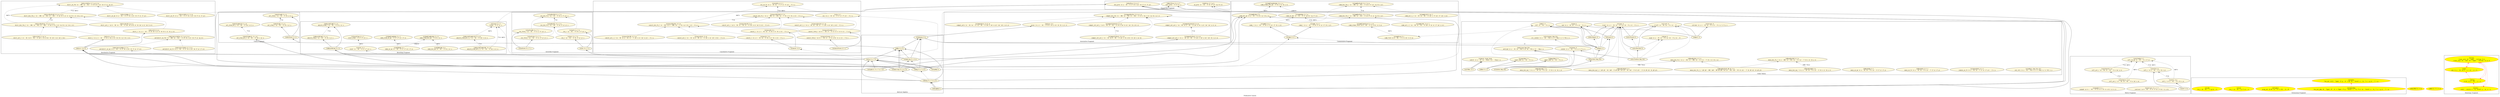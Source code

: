 digraph Is {
  label = "Predicative Classes"
  rankdir = BT

  node [fontname = monospace, style = filled, fillcolor = cornsilk]
  edge [fontname = monospace]

  // IsProper [label = "\N X\nproper (x : A) : X x x"]

  subgraph cluster_order_theory_classes {
    label = "Order Theory"

  IsAntisym [label = "\N Xeq Xle\nantisym (x y : A) (a : Xle x y) (b : Xle y x) : Xeq x y"]
  IsAsym [label = "\N X\nasym (x y : A) (a : X x y) (b : X y x) : 0"]
  IsCohRels [label = "\N Xeq Xle Xlt\ncoh_rels (x y : A) : Xle x y <-> Xeq x y \\/ Xlt x y"]
  IsComonoUnFn [label = "\N X Y f\ncomono_un_fn (x y : A) (a : Y (f x) (f y)) : X x y"]
  IsConnex [label = "\N X\nconnex (x y : A) : X x y \\/ X y x"]
  IsCotrans [label = "\N X\ncotrans (x y z : A) (a : X x z) : X x y \\/ X y z"]
  IsIrrefl [label = "\N X\nirrefl (x : A) (a : X x x) : 0"]
  IsLowerBnd [label = "\N X x\nlower_bnd (y : A) : X x y"]
  IsMonoUnFn [label = "\N X Y f\nmono_un_fn (x y : A) (a : X x y) : Y (f x) (f y)"]
  IsMonoUnOp [label = "\N X f\nmono_un_op (x y : A) (a : X x y) : X (f x) (f y)"]
  IsMonoBinFnL [label = "\N X Y k\nmono_bin_fn_l (x y : A1) (z : A0) (a : X x y) : Y (k z x) (k z y)"]
  IsMonoBinFnLR [label = "\N X0 X1 Y k\nmono_bin_fn_l_r (x0 y0 : A0) (a0 : X0 x0 y0) (x1 y1 : A1) (a1 : X1 x1 y1) : Y (k x0 x1) (k y0 y1)"]
  IsMonoBinFnR [label = "\N X Y k\nmono_bin_fn_r (x y : A0) (z : A1) (a : X x y) : Y (k x z) (k y z)"]
  IsMonoBinOpL [label = "\N X k\nmono_bin_op_l (x y z : A) (a : X x y) : X (k z x) (k z y)"]
  IsMonoBinOpLR [label = "\N X k\nmono_bin_op_l_r (x0 y0 : A) (a0 : X x0 y0) (x1 y1 : A) (a1 : X x1 y1) : X (k x0 x1) (k y0 y1)"]
  IsMonoBinOpR [label = "\N X k\nmono_bin_op_r (x y z : A) (a : X x y) : X (k x z) (k y z)"]
  IsRefl [label = "\N X\nrefl (x : A) : X x x"]
  IsStrConnex [label = "\N Xeq Xle\nstr_connex (x y : A) : Xle x y \\/ Xeq x y \\/ Xle y x"]
  IsSubrel [label = "\N Xsub Xsup\nsubrel (x y : A) (a : Xsub x y) : Xsup x y"]
  IsSym [label = "\N X\nsym (x y : A) (a : X x y) : X y x"]
  IsTrans [label = "\N X\ntrans (x y z : A) (a : X x y) (b : X y z) : X x z"]
  IsUpperBnd [label = "\N X x\nupper_bnd (y : A) : X y x"]

    IsApart [label = "\N X"]
    IsEquiv [label = "\N X"]
    IsPartEquiv [label = "\N X"]
    IsPartOrd [label = "\N Xeq Xle"]
    IsPreord [label = "\N X"]
    IsStrPartOrd [label = "\N X"]
    IsStrPreord [label = "\N X"]
    IsStrTotOrd [label = "\N Xeq Xle"]
    IsTotOrd [label = "\N Xeq Xle"]
    IsBnd [label = "\N X x y"]
    IsIffRel [label = "\N X Y"]
  }

  subgraph cluster_cancel {
  label = "Cancellative Fragment"
  IsCancelBinFnL [label = "\N X Y k\ncancel_bin_fn_l (x : A1) (y z : A0) (a : Y (k x y) (k x z)) : X y z"]
  IsCancelBinFnR [label = "\N X Y k\ncancel_bin_fn_r (x y : A0) (z : A1) (a : Y (k x z) (k y z)) : X x y"]
  IsCancelActL [label = "\N X al\ncancel_act_l (x : A) (a b : B) (s : X (al x a) (al x b)) : X a b"]
  IsCancelActLR [label = "\N X Y al\ncancel_act_l_r (x y : A) (a : B) (s : Y (al x a) (al y a)) : X x y"]
  IsCancelActR [label = "\N X ar\ncancel_act_r (a b : B) (x : A) (s : X (ar a x) (ar b x)) : X a b"]
  IsCancelActRL [label = "\N X Y ar\ncancel_act_r_l (a : B) (x y : A) (s : Y (ar a x) (ar a y)) : X x y"]
  IsCancelFormL [label = "\N X Y s\ncancel_form_l (a b c : B) (t : X (s a b) (s a c)) : Y b c"]
  IsCancelFormR [label = "\N X Y s\ncancel_form_r (a b c : B) (t : X (s a c) (s b c)) : Y a b"]
  IsCancelL [label = "\N X k\ncancel_l (x y z : A) (a : X (k x y) (k x z)) : X y z"]
  IsCancelR [label = "\N X k\ncancel_r (x y z : A) (a : X (k x z) (k y z)) : X x y"]
  IsInj [label = "\N X f\ninj (x y : A) (a : X (f x) (f y)) : X x y"]
  IsInjUnFn [label = "\N X Y f\ninj_un_fn (x y : A) (a : Y (f x) (f y)) : X x y"]
    IsCancel [label = "\N X k"]
    IsCancelForm [label = "\N X Y s"]
  }

  subgraph cluster_assoc {
  label = "Associative Fragment"
  IsAssoc [label = "\N X k\nassoc (x y z : A) : X (k x (k y z)) (k (k x y) z)"]
  IsCompatExtActL [label = "\N X k al\ncompat_ext_act_l (x y : A) (a : B) : X (al x (al y a)) (al (k x y) a)"]
  IsCompatExtActR [label = "\N X k ar\ncompat_ext_act_r (a : B) (x y : A) : X (ar a (k x y)) (ar (ar a x) y)"]
  IsCompatIntActL [label = "\N X k al\ncompat_int_act_l (x : A) (a b : B) : X (al x (k a b)) (k (al x a) b)"]
  IsCompatIntActR [label = "\N X k ar\ncompat_int_act_r (a b : B) (x : A) : X (k a (ar b x)) (ar (k a b) x)"]
  IsCompatActs [label = "\N X al ar\ncompat_acts (x : A) (a : C) (y : B) : X (al x (ar a y)) (ar (al x a) y)"]
  IsCompatBinFns [label = "\N X k m n p\ncompat_bin_fns (x : A0) (y : A1) (z : A2) : X (n x (m y z)) (p (k x y) z)"]
  }

  subgraph cluster_distr {
  label = "Distributive Fragment"
  IsDistrUnFns [label = "\N X f g k h m\ndistr_un_fns (x : A0) (y : A1) : X (h (k x y)) (m (f x) (g y))"]
  IsDistrUnFn [label = "\N X f k m\ndistr_un_fn (x y : A) : X (f (k x y)) (m (f x) (f y))"]
  IsDistrUnOp [label = "\N X f k\ndistr_un_op (x y : A) : X (f (k x y)) (k (f x) (f y))"]
  IsAntidistrUnFns [label = "\N X f g k h m\nantidistr_un_fns (x : A0) (y : A1) : X (h (k x y)) (m (f y) (g x))"]
  IsAntidistrUnFn [label = "\N X f k m\nantidistr_un_fn (x y : A) : X (f (k x y)) (m (f y) (f x))"]
  IsAntidistrUnOp [label = "\N X f k\nantidistr_un_op (x y : A) : X (f (k x y)) (k (f y) (f x))"]
  IsDistrBinFnsL [label = "\N X k m n p q\ndistr_bin_fns_l (x : A0) (y : A1) (z : A2) : X (p x (n y z)) (q (k x y) (m x z))"]
  IsDistrBinFnsR [label = "\N X k m n p q\ndistr_bin_fns_r (x : A0) (y : A1) (z : A2) : X (p (n x y) z) (q (k x z) (m y z))"]
  IsDistrActL [label = "\N X al k\ndistr_act_l (x : A) (a b : B) : X (al x (k a b)) (k (al x a) (al x b))"]
  IsDistrActR [label = "\N X ar k\ndistr_act_r (a b : B) (x : A) : X (ar (k a b) x) (k (ar a x) (ar b x))"]
  IsDistrL [label = "\N X k m\ndistr_l (x y z : A) : X (k x (m y z)) (m (k x y) (k x z))"]
  IsDistrR [label = "\N X k m\ndistr_r (x y z : A) : X (k (m x y) z) (m (k x z) (k y z))"]
    IsDistr [label = "\N X k m"]
  }

  subgraph cluster_inv {
  label = "Invertible Fragment"
  IsInvBinFnL [label = "\N X x f k\ninv_bin_fn_l (y : A) : X (k (f y) y) x"]
  IsInvBinFnR [label = "\N X x f k\ninv_bin_fn_r (y : A) : X (k y (f y)) x"]
  IsInvFormL [label = "\N X x f s\ninv_form_l (y : A) : X (s (f y) y) x"]
  IsInvFormR [label = "\N X x f s\ninv_form_r (y : A) : X (s y (f y)) x"]
  IsInvL [label = "\N X x f k\ninv_l (y : A) : X (k (f y) y) x"]
  IsInvR [label = "\N X x f k\ninv_r (y : A) : X (k y (f y)) x"]
    IsInv [label = "\N X x f k"]
    IsInvForm [label = "\N X x f s"]
  }

  subgraph cluster_unl {
  label = "Unital Fragment"
  IsUnlElemActL [label = "\N X x al\nunl_elem_act_l (a : B) : X (al x a) a"]
  IsUnlElemActR [label = "\N X x ar\nunl_elem_act_r (a : B) : X (ar a x) a"]
  IsUnlElemL [label = "\N X x k\nunl_elem_l (y : A) : X (k x y) y"]
  IsUnlElemR [label = "\N X x k\nunl_elem_r (y : A) : X (k y x) y"]
    IsUnlElem [label = "\N X x k"]
  }

  subgraph cluster_absorb {
  label = "Absorbing Fragment"
  IsAbsorbElemActLR [label = "\N X a al\nabsorb_elem_act_l_r (x : A) : X (al x a) a"]
  IsAbsorbElemActRL [label = "\N X a ar\nabsorb_elem_act_r_l (x : A) : X (ar a x) a"]
  IsAbsorbElemL [label = "\N X x k\nabsorb_elem_l (y : A) : X (k x y) x"]
  IsAbsorbElemR [label = "\N X x k\nabsorb_elem_r (y : A) : X (k y x) x"]
  IsFixed [label = "\N X x f\nfixed : X (f x) x"]
  IsIdemBinOp [label = "\N X k\nidem_bin_op (x : A) : X (k x x) x"]
  IsIdemElemBinOp [label = "\N X x k\nidem_elem_bin_op : X (k x x) x"]
  IsIdemElemUnOp [label = "\N X x f\nidem_elem_un_op : X (f (f x)) (f x)"]
  IsIdemUnOp [label = "\N X f\nidem_un_op (x : A) : X (f (f x)) (f x)"]
  IsInvol [label = "\N X f\ninvol (x : A) : X (f (f x)) x"]
  IsInvolElem [label = "\N X x f\ninvol_elem : X (f (f x)) x"]
    IsAbsorbElem [label = "\N X x k"]
  }

  subgraph cluster_comm {
  label = "Commutative Fragment"
  IsComm [label = "\N X k f"]
  IsCommActLR [label = "\N X al f\ncomm_act_l_r (x : A) (a : B) : X (al x (f a)) (f (al x a))"]
  IsCommActRL [label = "\N X ar f\ncomm_act_r_l (a : B) (x : A) : X (ar (f a) x) (f (ar a x))"]
  IsCommBinFnsL [label = "\N X k f m g\ncomm_bin_fns_l (x : A0) (y : A1) : X (m (f x) y) (g (k x y))"]
  IsCommBinFnsR [label = "\N X k f m g\ncomm_bin_fns_r (x : A0) (y : A1) : X (m x (f y)) (g (k x y))"]
  IsCommBinOp [label = "\N X k\ncomm_bin_op (x y : A) : X (k x y) (k y x)"]
  IsCommElemsBinOp [label = "\N X k x y\ncomm_elems_bin_op : X (k x y) (k y x)"]
  IsCommElemsForm [label = "\N X s a b\ncomm_elems_form (a b : B) : X (s a b) (s b a)"]
  IsCommForm [label = "\N X s\ncomm_form (a b : B) : X (s a b) (s b a)"]
  IsCommL [label = "\N X k f\ncomm_l (x y : A) : X (k (f x) y) (f (k x y))"]
  IsCommR [label = "\N X k f\ncomm_r (x y : A) : X (k x (f y)) (f (k x y))"]
  IsCommUnOps [label = "\N X f g\ncomm_un_ops (x : A) : X (f (g x)) (g (f x))"]
  }

  subgraph cluster_pres {
  label = "Preserving Fragment"
  IsBinPres [label = "\N X k m f\nbin_pres (x y : A) : X (f (k x y)) (m (f x) (f y))"]
  IsNullPres [label = "\N X x y f\nnull_pres : X (f x) y"]
  IsUnPres [label = "\N X f g h\nun_pres (x : A) : X (h (f x)) (g (h x))"]
  }

  subgraph cluster_abstract_algebra_classes {
    label = "Abstract Algebra"

    IsGrp [label = "\N X x f k"]
    IsGrpActL [label = "\N X x f k Y al"]
    IsGrpHom [label = "\N h"]
    IsMon [label = "\N X x k"]
    IsRng [label = "\N X x f k m"]
    IsRing [label = "\N X x f k y m"]
    IsRingHom [label = "\N h"]
    IsSemigrp [label = "\N X k"]
    IsSemirng [label = "\N X x k m"]
    IsSemiring [label = "\N X x k y m"]
  }

  subgraph cluster_metric {
  label = "Metric Fragment"
  IsInfl [label = "\N X k"]
  IsInflActL [label = "\N X al\ninfl_act_l (x : A) (a : B) : X a (al x a)"]
  IsInflActR [label = "\N X ar\ninfl_act_r (a : B) (x : A) : X a (ar a x)"]
  IsInflL [label = "\N X k\ninfl_l (x y : A) : X y (k x y)"]
  IsInflR [label = "\N X k\ninfl_r (x y : A) : X x (k x y)"]
  IsInflUnOp [label = "\N X f\ninfl_un_op (x : A) : X x (f x)"]
  IsContract [label = "\N X s t f\ncontract (a b : B) : X (t (f a) (f b)) (s a b)"]
  IsSubadd [label = "\N X k s\nsubadd (a b c : B) : X (s a c) (k (s a b) (s b c))"]
  }

  subgraph cluster_ext {
  label = "Extensional Fragment"
  IsFunExt [label = "\N\nfun_ext (A B : Type) (f g : A -> B) (a : forall x : A, f x = g x) : f = g", color = red, fillcolor = yellow]
  IsFunExtDep [label = "\N\nfun_ext_dep (A : Type) (P : A -> Type) (f g : forall x : A, P x) (a : forall x : A, f x = g x) : f = g", color = red, fillcolor = yellow]
  IsPropExt [label = "\N\nprop_ext (A B) (a : A <-> B) : A = B", color = red, fillcolor = yellow]
  IsIsoL [label = "\N\niso_l (a : A) : g (f a) = a", color = red, fillcolor = yellow]
  IsIsoR [label = "\N\niso_r (b : B) : f (g b) = b", color = red, fillcolor = yellow]
  }

  IsRealMetric [label = "\N X d", color = red, fillcolor = yellow]
  IsMetric [label = "\N X x k d", color = red, fillcolor = yellow]

  subgraph cluster_hott {
  label = "Homotopy Fragment"
  IsContr [label = "\N\ncontr : exists x : A, forall y : A, x = y", color = red, fillcolor = yellow]
  IsProp [label = "\N\nirrel (x y : A) : x = y", color = red, fillcolor = yellow]
  IsSet [label = "\N\nuip (x y : A) (a b : x = y) : a = b", color = red, fillcolor = yellow]
  IsTrunc [label = "\N\ntrunc_zero (A : Type) : IsTrunc O A\ntrunc_succ (n : nat) (A : Type) : IsTrunc (S n) A", color = red, fillcolor = yellow]
  }

  node [style = dashed]

  // Fields

  edge [style = solid]

  subgraph order_theory_fields {
    IsApart -> IsCotrans
    IsApart -> IsIrrefl
    IsApart -> IsSym
    IsBnd -> IsLowerBnd
    IsBnd -> IsUpperBnd
    IsEquiv -> IsRefl
    IsEquiv -> IsSym
    IsEquiv -> IsTrans
    IsPartEquiv -> IsSym
    IsPartEquiv -> IsTrans
    IsPartOrd -> IsAntisym
    IsPartOrd -> IsEquiv
    IsPartOrd -> IsPreord
    // IsPartOrd -> IsProper
    IsPreord -> IsRefl
    IsPreord -> IsTrans
    IsStrPartOrd -> IsIrrefl
    // IsStrTotOrd -> IsProper
    IsStrPartOrd -> IsTrans
    IsStrPreord -> IsIrrefl
    IsStrPreord -> IsTrans
    IsStrTotOrd -> IsConnex
    IsStrTotOrd -> IsStrPartOrd
    IsTotOrd -> IsConnex
    IsTotOrd -> IsPartOrd
    IsIffRel -> IsSubrel
    IsIffRel -> IsSubrel
  }

  subgraph metric_geometry_fields {
    IsInfl -> IsInflL
    IsInfl -> IsInflR
  }

  subgraph abstract_algebra_fields {
    IsAbsorbElem -> IsAbsorbElemL
    IsAbsorbElem -> IsAbsorbElemR
    IsCancel -> IsCancelL
    IsCancel -> IsCancelR
    IsCancelForm -> IsCancelFormL
    IsCancelForm -> IsCancelFormR
    IsComm -> IsCommL
    IsComm -> IsCommR
    IsDistr -> IsDistrL
    IsDistr -> IsDistrR
    IsGrp -> IsInv
    IsGrp -> IsMon
    // IsGrp -> IsProper
    IsGrpActL -> IsCompatExtActL
    IsGrpActL -> IsGrp
    IsGrpActL -> IsUnlElemActL
    // IsGrpActL -> IsProper
    IsGrpHom -> IsBinPres
    IsGrpHom -> IsGrp
    IsGrpHom -> IsGrp
    // IsGrpHom -> IsProper
    IsInv -> IsInvL
    IsInv -> IsInvR
    IsInvForm -> IsInvFormL
    IsInvForm -> IsInvFormR
    IsMon -> IsSemigrp
    IsMon -> IsUnlElem
    IsSemiring -> IsAbsorbElem
    IsSemiring -> IsCommBinOp
    IsSemiring -> IsDistr
    IsSemiring -> IsMon
    IsSemiring -> IsMon
    IsSemirng -> IsAbsorbElem
    IsSemirng -> IsCommBinOp
    IsSemirng -> IsDistr
    IsSemirng -> IsMon
    IsSemirng -> IsSemigrp
    IsRing -> IsCommBinOp
    IsRing -> IsDistr
    IsRing -> IsGrp
    IsRing -> IsMon
    IsRng -> IsCommBinOp
    IsRng -> IsDistr
    IsRng -> IsGrp
    IsRng -> IsSemigrp
    IsRingHom -> IsBinPres
    IsRingHom -> IsBinPres
    IsRingHom -> IsNullPres
    IsRingHom -> IsRing
    IsRingHom -> IsRing
    // IsRingHom -> IsProper
    IsSemigrp -> IsAssoc
    IsSemigrp -> IsEquiv
    // IsSemigrp -> IsProper
    IsUnlElem -> IsUnlElemL
    IsUnlElem -> IsUnlElemR
  }

  edge [color = red]

  // Derivations

  edge [style = dashed]

  edge [color = black]

  subgraph order_theory_derivations {
    IsConnex -> IsComm [label = "or"]
    IsConnex -> IsStrConnex
    IsEquiv -> IsPartEquiv
    IsEquiv -> IsPreord
    IsPartOrd -> IsRefl
    IsPartOrd -> IsTrans
    IsStrPartOrd -> IsAsym
    IsStrPartOrd -> IsStrPreord
    IsStrTotOrd -> IsAsym
    IsStrTotOrd -> IsIrrefl
    IsStrTotOrd -> IsTrans
    IsSym -> IsCommForm [label = "impl"]
    IsTotOrd -> IsAntisym
    IsTotOrd -> IsRefl
    IsTotOrd -> IsTrans
    IsMonoBinOpL -> IsMonoBinFnL [label = "TODO These"]
    IsMonoBinOpR -> IsMonoBinFnR [label = "TODO These"]
    IsMonoBinFnLR -> IsMonoBinFnL
    IsMonoBinFnLR -> IsMonoBinFnR
  }

  subgraph metric_geometry_derivations {
    IsInflL -> IsInflR [label = "flip"]
    IsInflL -> IsInflUnOp [label = "apply"]
    IsInflR -> IsInflUnOp [label = "flip apply"]
    IsInflActL -> IsInflActR [label = "flip"]
    IsInflActL -> IsInflUnOp [label = "apply"]
    IsInflActR -> IsInflUnOp [label = "flip apply"]
  }

  subgraph abstract_algebra_derivations {
    IsAbsorbElemActLR -> IsFixed [label = "apply"]
    IsAbsorbElemActRL -> IsAbsorbElemActLR [label = "flip"]
    IsAbsorbElemActRL -> IsFixed [label = "flip apply"]
    IsAbsorbElemL -> IsAbsorbElemR [label = "flip"]
    IsAntidistrUnFn -> IsAntidistrUnFns
    IsAntidistrUnOp -> IsAntidistrUnFns
    IsAssoc -> IsCompatBinFns
    IsCancelActL -> IsCancelBinFnL
    IsCancelActLR -> IsCancelBinFnR
    IsCancelActR -> IsCancelBinFnR
    IsCancelActRL -> IsCancelBinFnL
    IsCancelBinFnL -> IsCancelBinFnR [label = "flip"]
    IsCancelBinFnL -> IsInjUnFn [label = "apply"]
    IsCancelBinFnR -> IsInjUnFn [label = "flip apply"]
    IsCancelFormL -> IsCancelBinFnL
    IsCancelFormR -> IsCancelBinFnR
    IsCancelL -> IsCancelBinFnL
    IsCancelR -> IsCancelBinFnR
    IsCommActLR -> IsCommBinFnsR
    IsCommActRL -> IsCommBinFnsL
    IsCommBinFnsL -> IsCommBinFnsR [label = "flip"]
    IsCommBinOp -> IsCommElemsBinOp [label = "apply"]
    IsCommForm -> IsCommElemsForm [label = "apply"]
    IsCommL -> IsCommBinFnsL
    IsCommL -> IsCommUnOps [label = "flip apply"]
    IsCommR -> IsCommBinFnsR
    IsCommR -> IsCommUnOps [label = "apply"]
    IsCommUnOps -> IsCommElemsBinOp [label = "compose"]
    IsCommUnOps -> IsUnPres
    IsCompatExtActL -> IsCompatExtActR [label = "flip"]
    IsCompatExtActL -> IsCompatBinFns
    IsCompatExtActR -> IsCompatBinFns
    IsCompatIntActL -> IsCompatIntActR [label = "flip"]
    IsCompatIntActL -> IsCompatBinFns
    IsCompatIntActR -> IsCompatBinFns
    IsCompatActs -> IsCompatBinFns
    IsDistrActL -> IsDistrBinFnsL
    IsDistrActR -> IsDistrBinFnsR
    IsDistrBinFnsL -> IsDistrBinFnsR [label = "flip"]
    IsDistrBinFnsL -> IsDistrUnFns [label = "apply"]
    IsDistrBinFnsR -> IsDistrUnFns [label = "flip apply"]
    IsDistrL -> IsDistrBinFnsL
    IsDistrR -> IsDistrBinFnsR
    IsDistrUnFn -> IsBinPres
    IsDistrUnFn -> IsDistrUnFns
    IsDistrUnOp -> IsDistrUnFns
    IsFixed -> IsNullPres
    IsGrp -> IsAntidistrUnOp
    IsGrp -> IsCancel
    IsGrp -> IsFixed
    IsGrp -> IsInj
    IsGrp -> IsInvol
    IsGrpHom -> IsNullPres
    IsGrpHom -> IsUnPres
    IsIdemBinOp -> IsIdemElemBinOp [label = "apply"]
    IsIdemUnOp -> IsIdemElemBinOp [label = "compose"]
    IsIdemUnOp -> IsIdemElemUnOp [label = "apply"]
    IsInj -> IsInjUnFn
    IsInvBinFnL -> IsInvBinFnR [label = "flip"]
    IsInvFormL -> IsInvBinFnL
    IsInvFormR -> IsInvBinFnR
    IsInvL -> IsInvBinFnL
    IsInvR -> IsInvBinFnR
    IsInvol -> IsInvolElem [label = "apply"]
    IsRng -> IsAbsorbElem
    IsRng -> IsComm
    IsRng -> IsSemirng
    IsRing -> IsSemiring
    IsRing -> IsRng
    IsSemiring -> IsSemirng
    IsUnlElemActL -> IsUnlElemActR [label = "flip"]
    IsUnlElemL -> IsUnlElemR [label = "flip"]
  }

  edge [color = red]

  IsContr -> IsProp
  IsContr -> IsTrunc
  IsFunExtDep -> IsFunExt
  IsProp -> IsSet
  IsProp -> IsTrunc
  IsSet -> IsTrunc
  IsTrunc -> IsContr
  IsTrunc -> IsProp
  IsTrunc -> IsSet

  // Specializations

  edge [color = black]

  edge [color = red]
}
